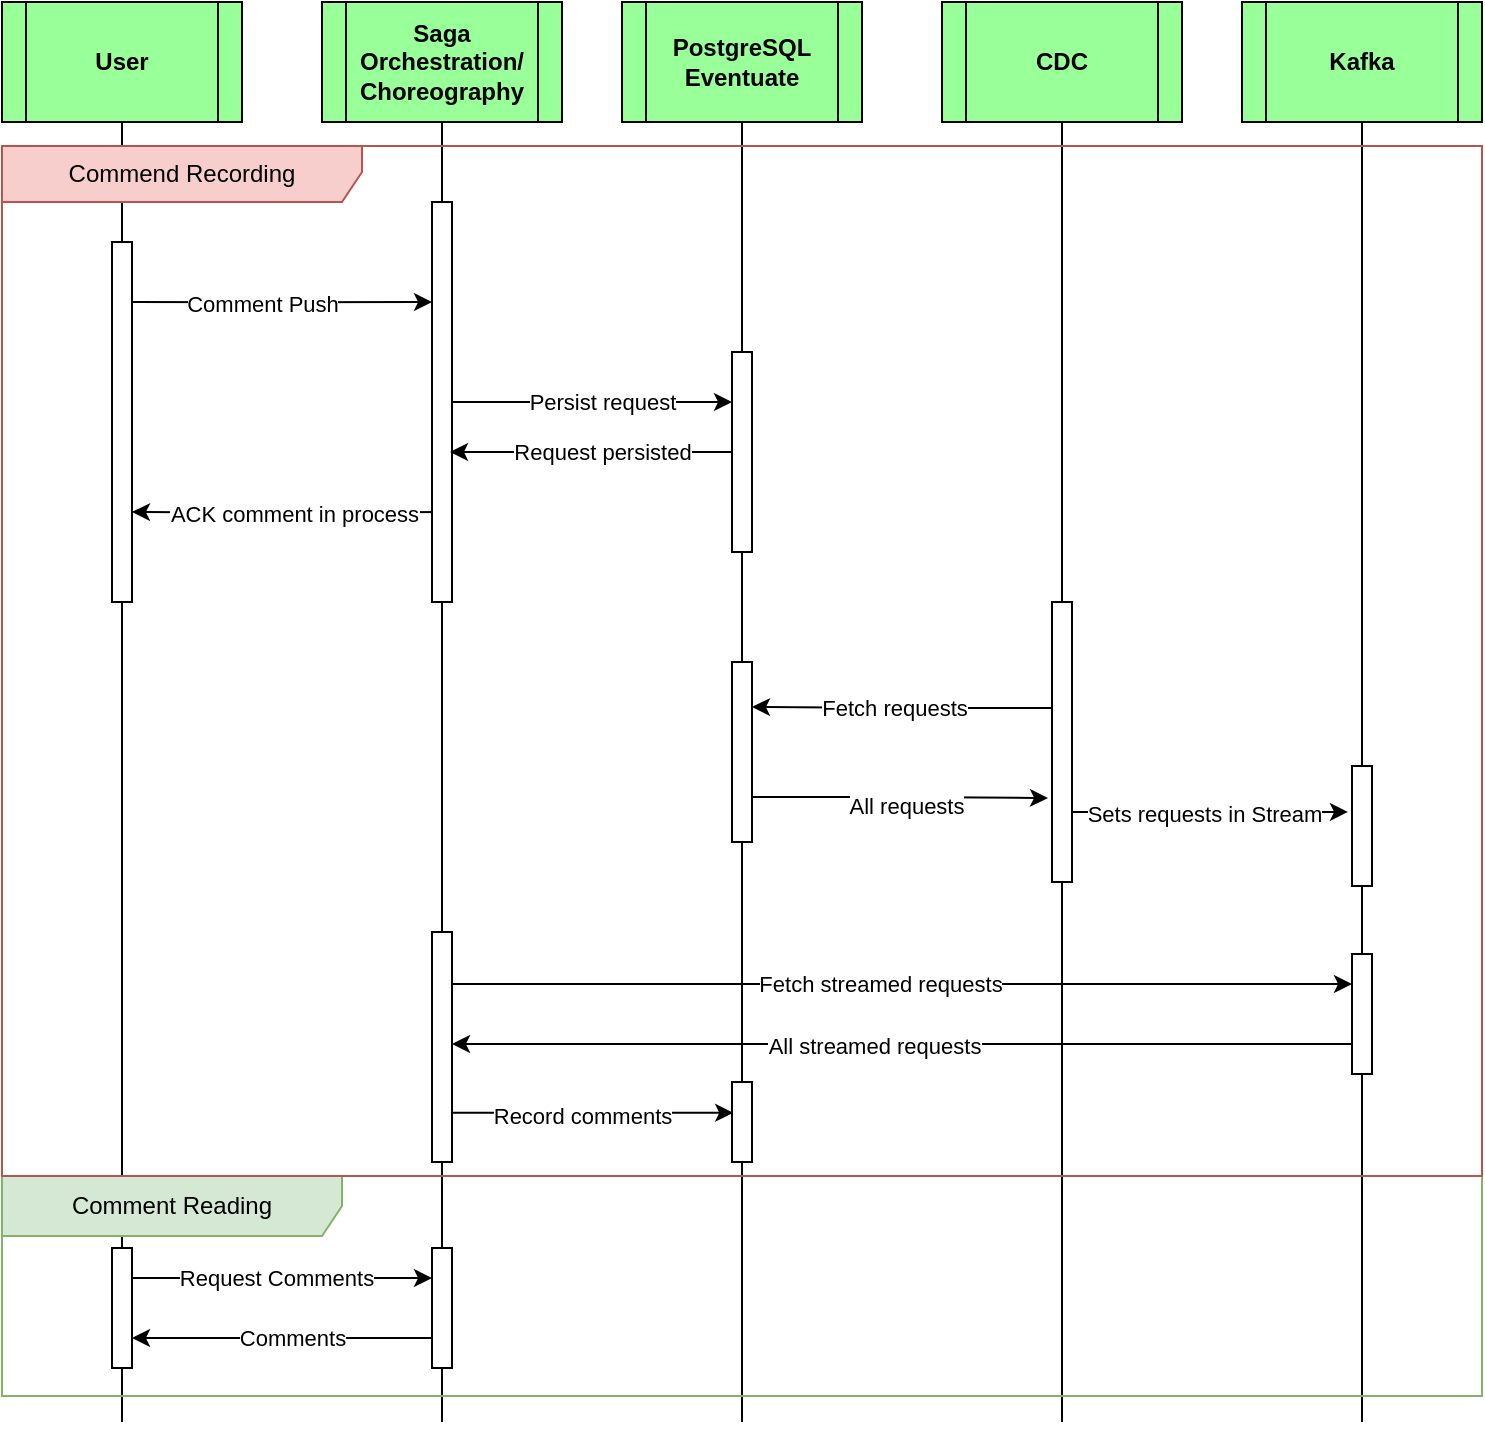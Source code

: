 <mxfile version="15.4.0" type="device"><diagram id="6WTgeon4al0g2-1U0Lxd" name="Page-1"><mxGraphModel dx="1301" dy="967" grid="1" gridSize="10" guides="1" tooltips="1" connect="1" arrows="1" fold="1" page="1" pageScale="1" pageWidth="827" pageHeight="1169" math="0" shadow="0"><root><mxCell id="0"/><mxCell id="1" parent="0"/><mxCell id="VhAzPJmWKMVSxWSpX5zI-6" style="edgeStyle=orthogonalEdgeStyle;rounded=0;orthogonalLoop=1;jettySize=auto;html=1;startArrow=none;" edge="1" parent="1" source="VhAzPJmWKMVSxWSpX5zI-60"><mxGeometry relative="1" as="geometry"><mxPoint x="150" y="793" as="targetPoint"/><Array as="points"><mxPoint x="150" y="830"/><mxPoint x="150" y="830"/></Array></mxGeometry></mxCell><mxCell id="VhAzPJmWKMVSxWSpX5zI-1" value="User" style="shape=process;whiteSpace=wrap;html=1;backgroundOutline=1;fillColor=#99FF99;fontStyle=1" vertex="1" parent="1"><mxGeometry x="90" y="120" width="120" height="60" as="geometry"/></mxCell><mxCell id="VhAzPJmWKMVSxWSpX5zI-11" style="edgeStyle=orthogonalEdgeStyle;rounded=0;orthogonalLoop=1;jettySize=auto;html=1;startArrow=none;" edge="1" parent="1" source="VhAzPJmWKMVSxWSpX5zI-43"><mxGeometry relative="1" as="geometry"><mxPoint x="310" y="650" as="targetPoint"/></mxGeometry></mxCell><mxCell id="VhAzPJmWKMVSxWSpX5zI-2" value="Saga Orchestration/ Choreography" style="shape=process;whiteSpace=wrap;html=1;backgroundOutline=1;fillColor=#99FF99;fontStyle=1" vertex="1" parent="1"><mxGeometry x="250" y="120" width="120" height="60" as="geometry"/></mxCell><mxCell id="VhAzPJmWKMVSxWSpX5zI-19" style="edgeStyle=orthogonalEdgeStyle;rounded=0;orthogonalLoop=1;jettySize=auto;html=1;startArrow=none;endArrow=none;endFill=0;" edge="1" parent="1" source="VhAzPJmWKMVSxWSpX5zI-70"><mxGeometry relative="1" as="geometry"><mxPoint x="460" y="830" as="targetPoint"/></mxGeometry></mxCell><mxCell id="VhAzPJmWKMVSxWSpX5zI-3" value="PostgreSQL&lt;br&gt;Eventuate" style="shape=process;whiteSpace=wrap;html=1;backgroundOutline=1;fillColor=#99FF99;fontStyle=1" vertex="1" parent="1"><mxGeometry x="400" y="120" width="120" height="60" as="geometry"/></mxCell><mxCell id="VhAzPJmWKMVSxWSpX5zI-31" style="edgeStyle=orthogonalEdgeStyle;rounded=0;orthogonalLoop=1;jettySize=auto;html=1;endArrow=none;endFill=0;" edge="1" parent="1" source="VhAzPJmWKMVSxWSpX5zI-4"><mxGeometry relative="1" as="geometry"><mxPoint x="620" y="830" as="targetPoint"/></mxGeometry></mxCell><mxCell id="VhAzPJmWKMVSxWSpX5zI-4" value="CDC&lt;br&gt;" style="shape=process;whiteSpace=wrap;html=1;backgroundOutline=1;fillColor=#99FF99;fontStyle=1" vertex="1" parent="1"><mxGeometry x="560" y="120" width="120" height="60" as="geometry"/></mxCell><mxCell id="VhAzPJmWKMVSxWSpX5zI-18" style="edgeStyle=orthogonalEdgeStyle;rounded=0;orthogonalLoop=1;jettySize=auto;html=1;entryX=0;entryY=0.25;entryDx=0;entryDy=0;exitX=1;exitY=0.167;exitDx=0;exitDy=0;exitPerimeter=0;" edge="1" parent="1" source="VhAzPJmWKMVSxWSpX5zI-7" target="VhAzPJmWKMVSxWSpX5zI-13"><mxGeometry relative="1" as="geometry"><mxPoint x="170" y="280" as="sourcePoint"/><Array as="points"/></mxGeometry></mxCell><mxCell id="VhAzPJmWKMVSxWSpX5zI-49" value="Comment Push" style="edgeLabel;html=1;align=center;verticalAlign=middle;resizable=0;points=[];" vertex="1" connectable="0" parent="VhAzPJmWKMVSxWSpX5zI-18"><mxGeometry x="-0.134" y="-1" relative="1" as="geometry"><mxPoint as="offset"/></mxGeometry></mxCell><mxCell id="VhAzPJmWKMVSxWSpX5zI-7" value="" style="rounded=0;whiteSpace=wrap;html=1;" vertex="1" parent="1"><mxGeometry x="145" y="240" width="10" height="180" as="geometry"/></mxCell><mxCell id="VhAzPJmWKMVSxWSpX5zI-12" value="" style="edgeStyle=orthogonalEdgeStyle;rounded=0;orthogonalLoop=1;jettySize=auto;html=1;endArrow=none;" edge="1" parent="1" source="VhAzPJmWKMVSxWSpX5zI-1" target="VhAzPJmWKMVSxWSpX5zI-7"><mxGeometry relative="1" as="geometry"><mxPoint x="150" y="650" as="targetPoint"/><mxPoint x="150" y="180" as="sourcePoint"/></mxGeometry></mxCell><mxCell id="VhAzPJmWKMVSxWSpX5zI-25" style="edgeStyle=orthogonalEdgeStyle;rounded=0;orthogonalLoop=1;jettySize=auto;html=1;entryX=0;entryY=0.25;entryDx=0;entryDy=0;" edge="1" parent="1" source="VhAzPJmWKMVSxWSpX5zI-13" target="VhAzPJmWKMVSxWSpX5zI-20"><mxGeometry relative="1" as="geometry"/></mxCell><mxCell id="VhAzPJmWKMVSxWSpX5zI-51" value="Persist request" style="edgeLabel;html=1;align=center;verticalAlign=middle;resizable=0;points=[];" vertex="1" connectable="0" parent="VhAzPJmWKMVSxWSpX5zI-25"><mxGeometry x="-0.129" relative="1" as="geometry"><mxPoint x="14" as="offset"/></mxGeometry></mxCell><mxCell id="VhAzPJmWKMVSxWSpX5zI-30" style="edgeStyle=orthogonalEdgeStyle;rounded=0;orthogonalLoop=1;jettySize=auto;html=1;entryX=1;entryY=0.75;entryDx=0;entryDy=0;" edge="1" parent="1" target="VhAzPJmWKMVSxWSpX5zI-7"><mxGeometry relative="1" as="geometry"><mxPoint x="310" y="375" as="sourcePoint"/></mxGeometry></mxCell><mxCell id="VhAzPJmWKMVSxWSpX5zI-50" value="ACK comment in process" style="edgeLabel;html=1;align=center;verticalAlign=middle;resizable=0;points=[];" vertex="1" connectable="0" parent="VhAzPJmWKMVSxWSpX5zI-30"><mxGeometry x="-0.045" relative="1" as="geometry"><mxPoint as="offset"/></mxGeometry></mxCell><mxCell id="VhAzPJmWKMVSxWSpX5zI-13" value="" style="rounded=0;whiteSpace=wrap;html=1;" vertex="1" parent="1"><mxGeometry x="305" y="220" width="10" height="200" as="geometry"/></mxCell><mxCell id="VhAzPJmWKMVSxWSpX5zI-14" value="" style="edgeStyle=orthogonalEdgeStyle;rounded=0;orthogonalLoop=1;jettySize=auto;html=1;endArrow=none;" edge="1" parent="1" source="VhAzPJmWKMVSxWSpX5zI-2" target="VhAzPJmWKMVSxWSpX5zI-13"><mxGeometry relative="1" as="geometry"><mxPoint x="310" y="650" as="targetPoint"/><mxPoint x="310" y="180" as="sourcePoint"/></mxGeometry></mxCell><mxCell id="VhAzPJmWKMVSxWSpX5zI-26" style="edgeStyle=orthogonalEdgeStyle;rounded=0;orthogonalLoop=1;jettySize=auto;html=1;exitX=0;exitY=0.5;exitDx=0;exitDy=0;" edge="1" parent="1" source="VhAzPJmWKMVSxWSpX5zI-20"><mxGeometry relative="1" as="geometry"><mxPoint x="314" y="345" as="targetPoint"/><Array as="points"><mxPoint x="314" y="345"/></Array></mxGeometry></mxCell><mxCell id="VhAzPJmWKMVSxWSpX5zI-52" value="Request persisted" style="edgeLabel;html=1;align=center;verticalAlign=middle;resizable=0;points=[];" vertex="1" connectable="0" parent="VhAzPJmWKMVSxWSpX5zI-26"><mxGeometry x="0.206" y="-2" relative="1" as="geometry"><mxPoint x="20" y="2" as="offset"/></mxGeometry></mxCell><mxCell id="VhAzPJmWKMVSxWSpX5zI-20" value="" style="rounded=0;whiteSpace=wrap;html=1;" vertex="1" parent="1"><mxGeometry x="455" y="295" width="10" height="100" as="geometry"/></mxCell><mxCell id="VhAzPJmWKMVSxWSpX5zI-21" value="" style="edgeStyle=orthogonalEdgeStyle;rounded=0;orthogonalLoop=1;jettySize=auto;html=1;endArrow=none;" edge="1" parent="1" source="VhAzPJmWKMVSxWSpX5zI-3" target="VhAzPJmWKMVSxWSpX5zI-20"><mxGeometry relative="1" as="geometry"><mxPoint x="460" y="650" as="targetPoint"/><mxPoint x="460" y="180" as="sourcePoint"/></mxGeometry></mxCell><mxCell id="VhAzPJmWKMVSxWSpX5zI-40" style="edgeStyle=orthogonalEdgeStyle;rounded=0;orthogonalLoop=1;jettySize=auto;html=1;exitX=0;exitY=0.5;exitDx=0;exitDy=0;entryX=1;entryY=0.25;entryDx=0;entryDy=0;" edge="1" parent="1" source="VhAzPJmWKMVSxWSpX5zI-32" target="VhAzPJmWKMVSxWSpX5zI-33"><mxGeometry relative="1" as="geometry"><Array as="points"><mxPoint x="615" y="473"/><mxPoint x="540" y="473"/></Array></mxGeometry></mxCell><mxCell id="VhAzPJmWKMVSxWSpX5zI-53" value="Fetch requests" style="edgeLabel;html=1;align=center;verticalAlign=middle;resizable=0;points=[];" vertex="1" connectable="0" parent="VhAzPJmWKMVSxWSpX5zI-40"><mxGeometry x="0.156" y="4" relative="1" as="geometry"><mxPoint y="-4" as="offset"/></mxGeometry></mxCell><mxCell id="VhAzPJmWKMVSxWSpX5zI-55" style="edgeStyle=orthogonalEdgeStyle;rounded=0;orthogonalLoop=1;jettySize=auto;html=1;exitX=1;exitY=0.75;exitDx=0;exitDy=0;entryX=-0.2;entryY=0.383;entryDx=0;entryDy=0;entryPerimeter=0;" edge="1" parent="1" source="VhAzPJmWKMVSxWSpX5zI-32" target="VhAzPJmWKMVSxWSpX5zI-38"><mxGeometry relative="1" as="geometry"/></mxCell><mxCell id="VhAzPJmWKMVSxWSpX5zI-56" value="Sets requests in Stream" style="edgeLabel;html=1;align=center;verticalAlign=middle;resizable=0;points=[];" vertex="1" connectable="0" parent="VhAzPJmWKMVSxWSpX5zI-55"><mxGeometry x="-0.13" y="3" relative="1" as="geometry"><mxPoint x="6" y="4" as="offset"/></mxGeometry></mxCell><mxCell id="VhAzPJmWKMVSxWSpX5zI-32" value="" style="rounded=0;whiteSpace=wrap;html=1;" vertex="1" parent="1"><mxGeometry x="615" y="420" width="10" height="140" as="geometry"/></mxCell><mxCell id="VhAzPJmWKMVSxWSpX5zI-42" style="edgeStyle=orthogonalEdgeStyle;rounded=0;orthogonalLoop=1;jettySize=auto;html=1;exitX=1;exitY=0.75;exitDx=0;exitDy=0;entryX=-0.2;entryY=0.7;entryDx=0;entryDy=0;entryPerimeter=0;" edge="1" parent="1" source="VhAzPJmWKMVSxWSpX5zI-33" target="VhAzPJmWKMVSxWSpX5zI-32"><mxGeometry relative="1" as="geometry"><Array as="points"/></mxGeometry></mxCell><mxCell id="VhAzPJmWKMVSxWSpX5zI-54" value="All requests" style="edgeLabel;html=1;align=center;verticalAlign=middle;resizable=0;points=[];" vertex="1" connectable="0" parent="VhAzPJmWKMVSxWSpX5zI-42"><mxGeometry x="0.017" y="-3" relative="1" as="geometry"><mxPoint x="2" y="1" as="offset"/></mxGeometry></mxCell><mxCell id="VhAzPJmWKMVSxWSpX5zI-33" value="" style="rounded=0;whiteSpace=wrap;html=1;" vertex="1" parent="1"><mxGeometry x="455" y="450" width="10" height="90" as="geometry"/></mxCell><mxCell id="VhAzPJmWKMVSxWSpX5zI-34" value="" style="edgeStyle=orthogonalEdgeStyle;rounded=0;orthogonalLoop=1;jettySize=auto;html=1;startArrow=none;endArrow=none;" edge="1" parent="1" source="VhAzPJmWKMVSxWSpX5zI-20" target="VhAzPJmWKMVSxWSpX5zI-33"><mxGeometry relative="1" as="geometry"><mxPoint x="460" y="650" as="targetPoint"/><mxPoint x="460" y="395" as="sourcePoint"/></mxGeometry></mxCell><mxCell id="VhAzPJmWKMVSxWSpX5zI-35" value="Kafka" style="shape=process;whiteSpace=wrap;html=1;backgroundOutline=1;fillColor=#99FF99;fontStyle=1" vertex="1" parent="1"><mxGeometry x="710" y="120" width="120" height="60" as="geometry"/></mxCell><mxCell id="VhAzPJmWKMVSxWSpX5zI-38" value="" style="rounded=0;whiteSpace=wrap;html=1;" vertex="1" parent="1"><mxGeometry x="765" y="502" width="10" height="60" as="geometry"/></mxCell><mxCell id="VhAzPJmWKMVSxWSpX5zI-39" value="" style="edgeStyle=orthogonalEdgeStyle;rounded=0;orthogonalLoop=1;jettySize=auto;html=1;endArrow=none;" edge="1" parent="1" source="VhAzPJmWKMVSxWSpX5zI-35" target="VhAzPJmWKMVSxWSpX5zI-38"><mxGeometry relative="1" as="geometry"><mxPoint x="770" y="650" as="targetPoint"/><mxPoint x="770" y="180" as="sourcePoint"/></mxGeometry></mxCell><mxCell id="VhAzPJmWKMVSxWSpX5zI-46" style="edgeStyle=orthogonalEdgeStyle;rounded=0;orthogonalLoop=1;jettySize=auto;html=1;entryX=0;entryY=0.25;entryDx=0;entryDy=0;" edge="1" parent="1" source="VhAzPJmWKMVSxWSpX5zI-43" target="VhAzPJmWKMVSxWSpX5zI-44"><mxGeometry relative="1" as="geometry"><Array as="points"><mxPoint x="430" y="611"/><mxPoint x="430" y="611"/></Array></mxGeometry></mxCell><mxCell id="VhAzPJmWKMVSxWSpX5zI-57" value="Fetch streamed requests" style="edgeLabel;html=1;align=center;verticalAlign=middle;resizable=0;points=[];" vertex="1" connectable="0" parent="VhAzPJmWKMVSxWSpX5zI-46"><mxGeometry x="-0.049" y="-2" relative="1" as="geometry"><mxPoint y="-2" as="offset"/></mxGeometry></mxCell><mxCell id="VhAzPJmWKMVSxWSpX5zI-59" style="edgeStyle=orthogonalEdgeStyle;rounded=0;orthogonalLoop=1;jettySize=auto;html=1;startArrow=none;" edge="1" parent="1" source="VhAzPJmWKMVSxWSpX5zI-62"><mxGeometry relative="1" as="geometry"><mxPoint x="310" y="793" as="targetPoint"/><Array as="points"><mxPoint x="310" y="830"/><mxPoint x="310" y="830"/></Array></mxGeometry></mxCell><mxCell id="VhAzPJmWKMVSxWSpX5zI-47" style="edgeStyle=orthogonalEdgeStyle;rounded=0;orthogonalLoop=1;jettySize=auto;html=1;exitX=0;exitY=0.75;exitDx=0;exitDy=0;" edge="1" parent="1" source="VhAzPJmWKMVSxWSpX5zI-44"><mxGeometry relative="1" as="geometry"><mxPoint x="315" y="641" as="targetPoint"/><Array as="points"><mxPoint x="315" y="641"/></Array></mxGeometry></mxCell><mxCell id="VhAzPJmWKMVSxWSpX5zI-58" value="All streamed requests" style="edgeLabel;html=1;align=center;verticalAlign=middle;resizable=0;points=[];" vertex="1" connectable="0" parent="VhAzPJmWKMVSxWSpX5zI-47"><mxGeometry x="0.062" y="3" relative="1" as="geometry"><mxPoint y="-2" as="offset"/></mxGeometry></mxCell><mxCell id="VhAzPJmWKMVSxWSpX5zI-48" style="edgeStyle=orthogonalEdgeStyle;rounded=0;orthogonalLoop=1;jettySize=auto;html=1;endArrow=none;endFill=0;" edge="1" parent="1" source="VhAzPJmWKMVSxWSpX5zI-44"><mxGeometry relative="1" as="geometry"><mxPoint x="770" y="830" as="targetPoint"/></mxGeometry></mxCell><mxCell id="VhAzPJmWKMVSxWSpX5zI-44" value="" style="rounded=0;whiteSpace=wrap;html=1;" vertex="1" parent="1"><mxGeometry x="765" y="596" width="10" height="60" as="geometry"/></mxCell><mxCell id="VhAzPJmWKMVSxWSpX5zI-45" value="" style="edgeStyle=orthogonalEdgeStyle;rounded=0;orthogonalLoop=1;jettySize=auto;html=1;startArrow=none;endArrow=none;" edge="1" parent="1" source="VhAzPJmWKMVSxWSpX5zI-38" target="VhAzPJmWKMVSxWSpX5zI-44"><mxGeometry relative="1" as="geometry"><mxPoint x="770" y="650" as="targetPoint"/><mxPoint x="770" y="562" as="sourcePoint"/></mxGeometry></mxCell><mxCell id="VhAzPJmWKMVSxWSpX5zI-64" style="edgeStyle=orthogonalEdgeStyle;rounded=0;orthogonalLoop=1;jettySize=auto;html=1;exitX=1;exitY=0.25;exitDx=0;exitDy=0;entryX=0;entryY=0.25;entryDx=0;entryDy=0;" edge="1" parent="1" source="VhAzPJmWKMVSxWSpX5zI-60" target="VhAzPJmWKMVSxWSpX5zI-62"><mxGeometry relative="1" as="geometry"/></mxCell><mxCell id="VhAzPJmWKMVSxWSpX5zI-66" value="Request Comments" style="edgeLabel;html=1;align=center;verticalAlign=middle;resizable=0;points=[];" vertex="1" connectable="0" parent="VhAzPJmWKMVSxWSpX5zI-64"><mxGeometry x="-0.04" y="-2" relative="1" as="geometry"><mxPoint y="-2" as="offset"/></mxGeometry></mxCell><mxCell id="VhAzPJmWKMVSxWSpX5zI-60" value="" style="rounded=0;whiteSpace=wrap;html=1;" vertex="1" parent="1"><mxGeometry x="145" y="743" width="10" height="60" as="geometry"/></mxCell><mxCell id="VhAzPJmWKMVSxWSpX5zI-61" value="" style="edgeStyle=orthogonalEdgeStyle;rounded=0;orthogonalLoop=1;jettySize=auto;html=1;startArrow=none;endArrow=none;" edge="1" parent="1" source="VhAzPJmWKMVSxWSpX5zI-7" target="VhAzPJmWKMVSxWSpX5zI-60"><mxGeometry relative="1" as="geometry"><mxPoint x="150" y="740" as="targetPoint"/><mxPoint x="150" y="420" as="sourcePoint"/></mxGeometry></mxCell><mxCell id="VhAzPJmWKMVSxWSpX5zI-65" style="edgeStyle=orthogonalEdgeStyle;rounded=0;orthogonalLoop=1;jettySize=auto;html=1;exitX=0;exitY=0.75;exitDx=0;exitDy=0;entryX=1;entryY=0.75;entryDx=0;entryDy=0;" edge="1" parent="1" source="VhAzPJmWKMVSxWSpX5zI-62" target="VhAzPJmWKMVSxWSpX5zI-60"><mxGeometry relative="1" as="geometry"/></mxCell><mxCell id="VhAzPJmWKMVSxWSpX5zI-67" value="Comments" style="edgeLabel;html=1;align=center;verticalAlign=middle;resizable=0;points=[];" vertex="1" connectable="0" parent="VhAzPJmWKMVSxWSpX5zI-65"><mxGeometry x="-0.067" relative="1" as="geometry"><mxPoint as="offset"/></mxGeometry></mxCell><mxCell id="VhAzPJmWKMVSxWSpX5zI-62" value="" style="rounded=0;whiteSpace=wrap;html=1;" vertex="1" parent="1"><mxGeometry x="305" y="743" width="10" height="60" as="geometry"/></mxCell><mxCell id="VhAzPJmWKMVSxWSpX5zI-63" value="" style="edgeStyle=orthogonalEdgeStyle;rounded=0;orthogonalLoop=1;jettySize=auto;html=1;endArrow=none;" edge="1" parent="1" target="VhAzPJmWKMVSxWSpX5zI-62"><mxGeometry relative="1" as="geometry"><mxPoint x="310" y="770" as="targetPoint"/><mxPoint x="310" y="720" as="sourcePoint"/><Array as="points"><mxPoint x="310" y="740"/><mxPoint x="310" y="740"/></Array></mxGeometry></mxCell><mxCell id="VhAzPJmWKMVSxWSpX5zI-72" style="edgeStyle=orthogonalEdgeStyle;rounded=0;orthogonalLoop=1;jettySize=auto;html=1;exitX=1;exitY=0.75;exitDx=0;exitDy=0;entryX=0.06;entryY=0.385;entryDx=0;entryDy=0;endArrow=classic;endFill=1;entryPerimeter=0;" edge="1" parent="1" source="VhAzPJmWKMVSxWSpX5zI-43" target="VhAzPJmWKMVSxWSpX5zI-70"><mxGeometry relative="1" as="geometry"><Array as="points"><mxPoint x="315" y="675"/></Array></mxGeometry></mxCell><mxCell id="VhAzPJmWKMVSxWSpX5zI-73" value="Record comments" style="edgeLabel;html=1;align=center;verticalAlign=middle;resizable=0;points=[];" vertex="1" connectable="0" parent="VhAzPJmWKMVSxWSpX5zI-72"><mxGeometry x="-0.172" y="-3" relative="1" as="geometry"><mxPoint x="9" y="-2" as="offset"/></mxGeometry></mxCell><mxCell id="VhAzPJmWKMVSxWSpX5zI-43" value="" style="rounded=0;whiteSpace=wrap;html=1;" vertex="1" parent="1"><mxGeometry x="305" y="585" width="10" height="115" as="geometry"/></mxCell><mxCell id="VhAzPJmWKMVSxWSpX5zI-68" value="" style="edgeStyle=orthogonalEdgeStyle;rounded=0;orthogonalLoop=1;jettySize=auto;html=1;startArrow=none;endArrow=none;" edge="1" parent="1" source="VhAzPJmWKMVSxWSpX5zI-13" target="VhAzPJmWKMVSxWSpX5zI-43"><mxGeometry relative="1" as="geometry"><mxPoint x="310" y="650" as="targetPoint"/><mxPoint x="310" y="420" as="sourcePoint"/></mxGeometry></mxCell><mxCell id="VhAzPJmWKMVSxWSpX5zI-70" value="" style="rounded=0;whiteSpace=wrap;html=1;" vertex="1" parent="1"><mxGeometry x="455" y="660" width="10" height="40" as="geometry"/></mxCell><mxCell id="VhAzPJmWKMVSxWSpX5zI-71" value="" style="edgeStyle=orthogonalEdgeStyle;rounded=0;orthogonalLoop=1;jettySize=auto;html=1;startArrow=none;endArrow=none;endFill=0;" edge="1" parent="1" source="VhAzPJmWKMVSxWSpX5zI-33" target="VhAzPJmWKMVSxWSpX5zI-70"><mxGeometry relative="1" as="geometry"><mxPoint x="460" y="800" as="targetPoint"/><mxPoint x="460" y="540" as="sourcePoint"/></mxGeometry></mxCell><mxCell id="VhAzPJmWKMVSxWSpX5zI-77" value="Comment Reading" style="shape=umlFrame;whiteSpace=wrap;html=1;width=170;height=30;fillColor=#d5e8d4;strokeColor=#82b366;" vertex="1" parent="1"><mxGeometry x="90" y="707" width="740" height="110" as="geometry"/></mxCell><mxCell id="VhAzPJmWKMVSxWSpX5zI-75" value="Commend Recording" style="shape=umlFrame;whiteSpace=wrap;html=1;width=180;height=28;fillColor=#f8cecc;strokeColor=#b85450;" vertex="1" parent="1"><mxGeometry x="90" y="192" width="740" height="515" as="geometry"/></mxCell></root></mxGraphModel></diagram></mxfile>